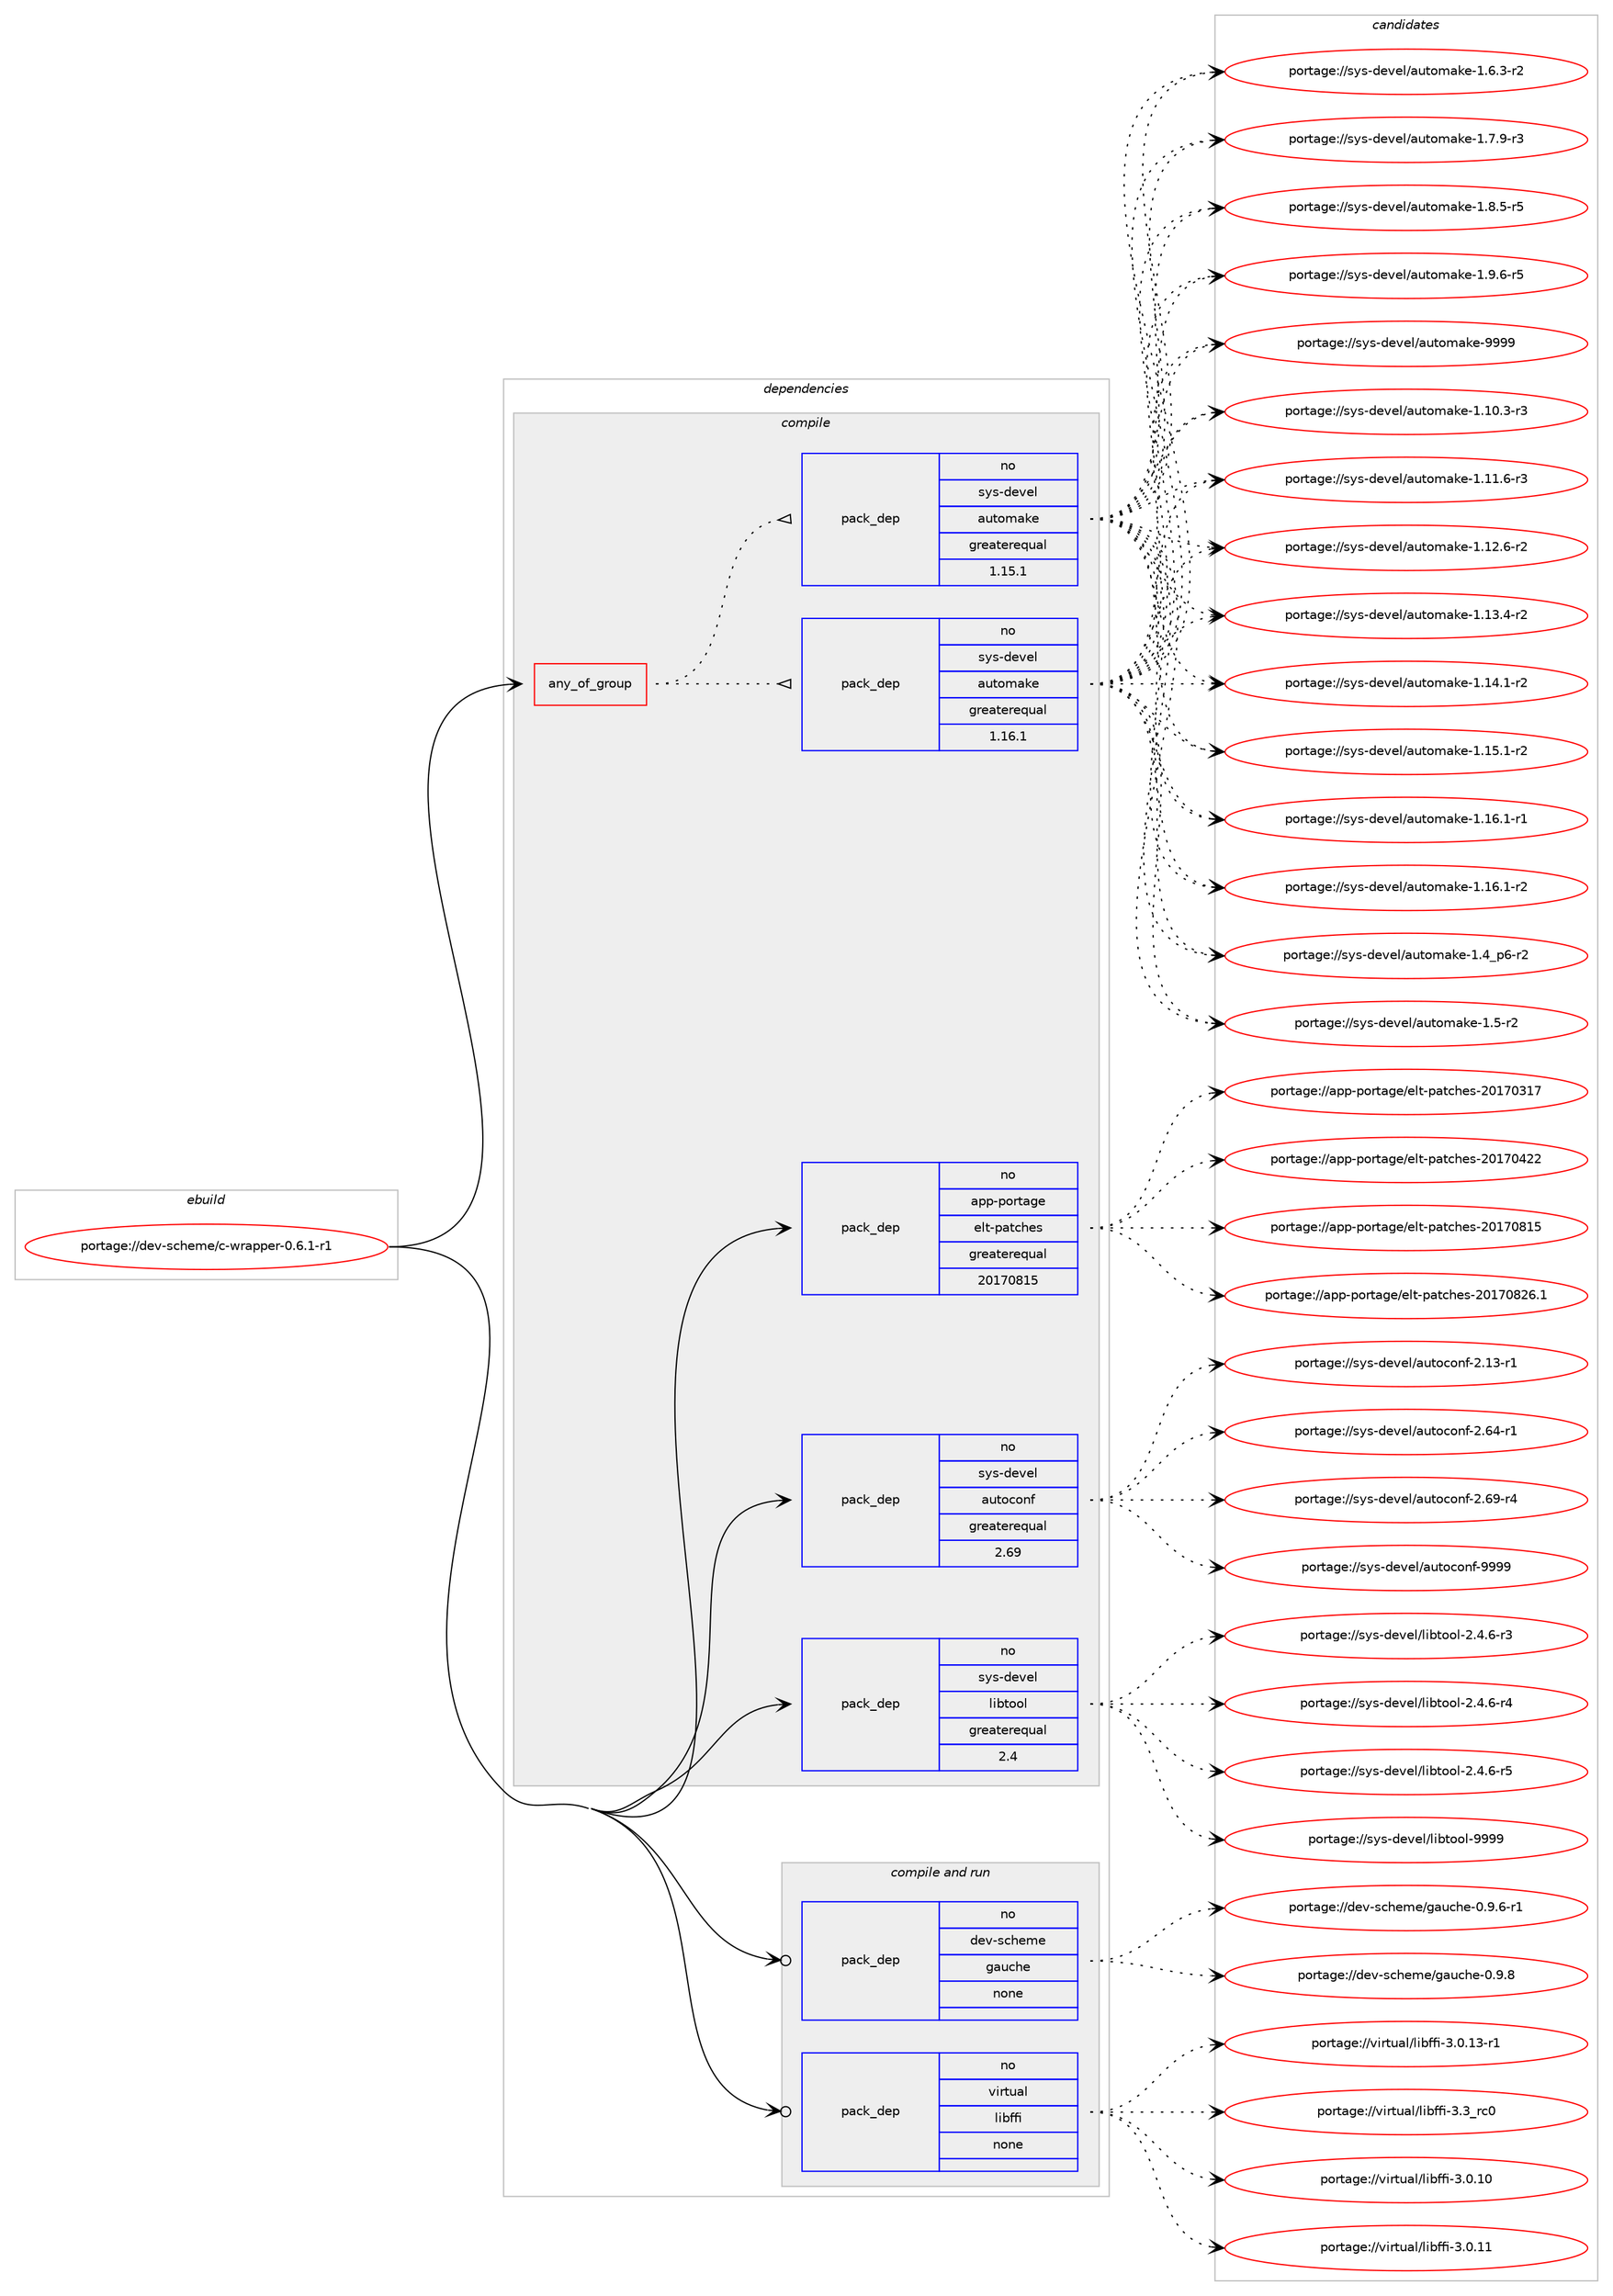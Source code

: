 digraph prolog {

# *************
# Graph options
# *************

newrank=true;
concentrate=true;
compound=true;
graph [rankdir=LR,fontname=Helvetica,fontsize=10,ranksep=1.5];#, ranksep=2.5, nodesep=0.2];
edge  [arrowhead=vee];
node  [fontname=Helvetica,fontsize=10];

# **********
# The ebuild
# **********

subgraph cluster_leftcol {
color=gray;
rank=same;
label=<<i>ebuild</i>>;
id [label="portage://dev-scheme/c-wrapper-0.6.1-r1", color=red, width=4, href="../dev-scheme/c-wrapper-0.6.1-r1.svg"];
}

# ****************
# The dependencies
# ****************

subgraph cluster_midcol {
color=gray;
label=<<i>dependencies</i>>;
subgraph cluster_compile {
fillcolor="#eeeeee";
style=filled;
label=<<i>compile</i>>;
subgraph any3491 {
dependency256874 [label=<<TABLE BORDER="0" CELLBORDER="1" CELLSPACING="0" CELLPADDING="4"><TR><TD CELLPADDING="10">any_of_group</TD></TR></TABLE>>, shape=none, color=red];subgraph pack183200 {
dependency256875 [label=<<TABLE BORDER="0" CELLBORDER="1" CELLSPACING="0" CELLPADDING="4" WIDTH="220"><TR><TD ROWSPAN="6" CELLPADDING="30">pack_dep</TD></TR><TR><TD WIDTH="110">no</TD></TR><TR><TD>sys-devel</TD></TR><TR><TD>automake</TD></TR><TR><TD>greaterequal</TD></TR><TR><TD>1.16.1</TD></TR></TABLE>>, shape=none, color=blue];
}
dependency256874:e -> dependency256875:w [weight=20,style="dotted",arrowhead="oinv"];
subgraph pack183201 {
dependency256876 [label=<<TABLE BORDER="0" CELLBORDER="1" CELLSPACING="0" CELLPADDING="4" WIDTH="220"><TR><TD ROWSPAN="6" CELLPADDING="30">pack_dep</TD></TR><TR><TD WIDTH="110">no</TD></TR><TR><TD>sys-devel</TD></TR><TR><TD>automake</TD></TR><TR><TD>greaterequal</TD></TR><TR><TD>1.15.1</TD></TR></TABLE>>, shape=none, color=blue];
}
dependency256874:e -> dependency256876:w [weight=20,style="dotted",arrowhead="oinv"];
}
id:e -> dependency256874:w [weight=20,style="solid",arrowhead="vee"];
subgraph pack183202 {
dependency256877 [label=<<TABLE BORDER="0" CELLBORDER="1" CELLSPACING="0" CELLPADDING="4" WIDTH="220"><TR><TD ROWSPAN="6" CELLPADDING="30">pack_dep</TD></TR><TR><TD WIDTH="110">no</TD></TR><TR><TD>app-portage</TD></TR><TR><TD>elt-patches</TD></TR><TR><TD>greaterequal</TD></TR><TR><TD>20170815</TD></TR></TABLE>>, shape=none, color=blue];
}
id:e -> dependency256877:w [weight=20,style="solid",arrowhead="vee"];
subgraph pack183203 {
dependency256878 [label=<<TABLE BORDER="0" CELLBORDER="1" CELLSPACING="0" CELLPADDING="4" WIDTH="220"><TR><TD ROWSPAN="6" CELLPADDING="30">pack_dep</TD></TR><TR><TD WIDTH="110">no</TD></TR><TR><TD>sys-devel</TD></TR><TR><TD>autoconf</TD></TR><TR><TD>greaterequal</TD></TR><TR><TD>2.69</TD></TR></TABLE>>, shape=none, color=blue];
}
id:e -> dependency256878:w [weight=20,style="solid",arrowhead="vee"];
subgraph pack183204 {
dependency256879 [label=<<TABLE BORDER="0" CELLBORDER="1" CELLSPACING="0" CELLPADDING="4" WIDTH="220"><TR><TD ROWSPAN="6" CELLPADDING="30">pack_dep</TD></TR><TR><TD WIDTH="110">no</TD></TR><TR><TD>sys-devel</TD></TR><TR><TD>libtool</TD></TR><TR><TD>greaterequal</TD></TR><TR><TD>2.4</TD></TR></TABLE>>, shape=none, color=blue];
}
id:e -> dependency256879:w [weight=20,style="solid",arrowhead="vee"];
}
subgraph cluster_compileandrun {
fillcolor="#eeeeee";
style=filled;
label=<<i>compile and run</i>>;
subgraph pack183205 {
dependency256880 [label=<<TABLE BORDER="0" CELLBORDER="1" CELLSPACING="0" CELLPADDING="4" WIDTH="220"><TR><TD ROWSPAN="6" CELLPADDING="30">pack_dep</TD></TR><TR><TD WIDTH="110">no</TD></TR><TR><TD>dev-scheme</TD></TR><TR><TD>gauche</TD></TR><TR><TD>none</TD></TR><TR><TD></TD></TR></TABLE>>, shape=none, color=blue];
}
id:e -> dependency256880:w [weight=20,style="solid",arrowhead="odotvee"];
subgraph pack183206 {
dependency256881 [label=<<TABLE BORDER="0" CELLBORDER="1" CELLSPACING="0" CELLPADDING="4" WIDTH="220"><TR><TD ROWSPAN="6" CELLPADDING="30">pack_dep</TD></TR><TR><TD WIDTH="110">no</TD></TR><TR><TD>virtual</TD></TR><TR><TD>libffi</TD></TR><TR><TD>none</TD></TR><TR><TD></TD></TR></TABLE>>, shape=none, color=blue];
}
id:e -> dependency256881:w [weight=20,style="solid",arrowhead="odotvee"];
}
subgraph cluster_run {
fillcolor="#eeeeee";
style=filled;
label=<<i>run</i>>;
}
}

# **************
# The candidates
# **************

subgraph cluster_choices {
rank=same;
color=gray;
label=<<i>candidates</i>>;

subgraph choice183200 {
color=black;
nodesep=1;
choiceportage11512111545100101118101108479711711611110997107101454946494846514511451 [label="portage://sys-devel/automake-1.10.3-r3", color=red, width=4,href="../sys-devel/automake-1.10.3-r3.svg"];
choiceportage11512111545100101118101108479711711611110997107101454946494946544511451 [label="portage://sys-devel/automake-1.11.6-r3", color=red, width=4,href="../sys-devel/automake-1.11.6-r3.svg"];
choiceportage11512111545100101118101108479711711611110997107101454946495046544511450 [label="portage://sys-devel/automake-1.12.6-r2", color=red, width=4,href="../sys-devel/automake-1.12.6-r2.svg"];
choiceportage11512111545100101118101108479711711611110997107101454946495146524511450 [label="portage://sys-devel/automake-1.13.4-r2", color=red, width=4,href="../sys-devel/automake-1.13.4-r2.svg"];
choiceportage11512111545100101118101108479711711611110997107101454946495246494511450 [label="portage://sys-devel/automake-1.14.1-r2", color=red, width=4,href="../sys-devel/automake-1.14.1-r2.svg"];
choiceportage11512111545100101118101108479711711611110997107101454946495346494511450 [label="portage://sys-devel/automake-1.15.1-r2", color=red, width=4,href="../sys-devel/automake-1.15.1-r2.svg"];
choiceportage11512111545100101118101108479711711611110997107101454946495446494511449 [label="portage://sys-devel/automake-1.16.1-r1", color=red, width=4,href="../sys-devel/automake-1.16.1-r1.svg"];
choiceportage11512111545100101118101108479711711611110997107101454946495446494511450 [label="portage://sys-devel/automake-1.16.1-r2", color=red, width=4,href="../sys-devel/automake-1.16.1-r2.svg"];
choiceportage115121115451001011181011084797117116111109971071014549465295112544511450 [label="portage://sys-devel/automake-1.4_p6-r2", color=red, width=4,href="../sys-devel/automake-1.4_p6-r2.svg"];
choiceportage11512111545100101118101108479711711611110997107101454946534511450 [label="portage://sys-devel/automake-1.5-r2", color=red, width=4,href="../sys-devel/automake-1.5-r2.svg"];
choiceportage115121115451001011181011084797117116111109971071014549465446514511450 [label="portage://sys-devel/automake-1.6.3-r2", color=red, width=4,href="../sys-devel/automake-1.6.3-r2.svg"];
choiceportage115121115451001011181011084797117116111109971071014549465546574511451 [label="portage://sys-devel/automake-1.7.9-r3", color=red, width=4,href="../sys-devel/automake-1.7.9-r3.svg"];
choiceportage115121115451001011181011084797117116111109971071014549465646534511453 [label="portage://sys-devel/automake-1.8.5-r5", color=red, width=4,href="../sys-devel/automake-1.8.5-r5.svg"];
choiceportage115121115451001011181011084797117116111109971071014549465746544511453 [label="portage://sys-devel/automake-1.9.6-r5", color=red, width=4,href="../sys-devel/automake-1.9.6-r5.svg"];
choiceportage115121115451001011181011084797117116111109971071014557575757 [label="portage://sys-devel/automake-9999", color=red, width=4,href="../sys-devel/automake-9999.svg"];
dependency256875:e -> choiceportage11512111545100101118101108479711711611110997107101454946494846514511451:w [style=dotted,weight="100"];
dependency256875:e -> choiceportage11512111545100101118101108479711711611110997107101454946494946544511451:w [style=dotted,weight="100"];
dependency256875:e -> choiceportage11512111545100101118101108479711711611110997107101454946495046544511450:w [style=dotted,weight="100"];
dependency256875:e -> choiceportage11512111545100101118101108479711711611110997107101454946495146524511450:w [style=dotted,weight="100"];
dependency256875:e -> choiceportage11512111545100101118101108479711711611110997107101454946495246494511450:w [style=dotted,weight="100"];
dependency256875:e -> choiceportage11512111545100101118101108479711711611110997107101454946495346494511450:w [style=dotted,weight="100"];
dependency256875:e -> choiceportage11512111545100101118101108479711711611110997107101454946495446494511449:w [style=dotted,weight="100"];
dependency256875:e -> choiceportage11512111545100101118101108479711711611110997107101454946495446494511450:w [style=dotted,weight="100"];
dependency256875:e -> choiceportage115121115451001011181011084797117116111109971071014549465295112544511450:w [style=dotted,weight="100"];
dependency256875:e -> choiceportage11512111545100101118101108479711711611110997107101454946534511450:w [style=dotted,weight="100"];
dependency256875:e -> choiceportage115121115451001011181011084797117116111109971071014549465446514511450:w [style=dotted,weight="100"];
dependency256875:e -> choiceportage115121115451001011181011084797117116111109971071014549465546574511451:w [style=dotted,weight="100"];
dependency256875:e -> choiceportage115121115451001011181011084797117116111109971071014549465646534511453:w [style=dotted,weight="100"];
dependency256875:e -> choiceportage115121115451001011181011084797117116111109971071014549465746544511453:w [style=dotted,weight="100"];
dependency256875:e -> choiceportage115121115451001011181011084797117116111109971071014557575757:w [style=dotted,weight="100"];
}
subgraph choice183201 {
color=black;
nodesep=1;
choiceportage11512111545100101118101108479711711611110997107101454946494846514511451 [label="portage://sys-devel/automake-1.10.3-r3", color=red, width=4,href="../sys-devel/automake-1.10.3-r3.svg"];
choiceportage11512111545100101118101108479711711611110997107101454946494946544511451 [label="portage://sys-devel/automake-1.11.6-r3", color=red, width=4,href="../sys-devel/automake-1.11.6-r3.svg"];
choiceportage11512111545100101118101108479711711611110997107101454946495046544511450 [label="portage://sys-devel/automake-1.12.6-r2", color=red, width=4,href="../sys-devel/automake-1.12.6-r2.svg"];
choiceportage11512111545100101118101108479711711611110997107101454946495146524511450 [label="portage://sys-devel/automake-1.13.4-r2", color=red, width=4,href="../sys-devel/automake-1.13.4-r2.svg"];
choiceportage11512111545100101118101108479711711611110997107101454946495246494511450 [label="portage://sys-devel/automake-1.14.1-r2", color=red, width=4,href="../sys-devel/automake-1.14.1-r2.svg"];
choiceportage11512111545100101118101108479711711611110997107101454946495346494511450 [label="portage://sys-devel/automake-1.15.1-r2", color=red, width=4,href="../sys-devel/automake-1.15.1-r2.svg"];
choiceportage11512111545100101118101108479711711611110997107101454946495446494511449 [label="portage://sys-devel/automake-1.16.1-r1", color=red, width=4,href="../sys-devel/automake-1.16.1-r1.svg"];
choiceportage11512111545100101118101108479711711611110997107101454946495446494511450 [label="portage://sys-devel/automake-1.16.1-r2", color=red, width=4,href="../sys-devel/automake-1.16.1-r2.svg"];
choiceportage115121115451001011181011084797117116111109971071014549465295112544511450 [label="portage://sys-devel/automake-1.4_p6-r2", color=red, width=4,href="../sys-devel/automake-1.4_p6-r2.svg"];
choiceportage11512111545100101118101108479711711611110997107101454946534511450 [label="portage://sys-devel/automake-1.5-r2", color=red, width=4,href="../sys-devel/automake-1.5-r2.svg"];
choiceportage115121115451001011181011084797117116111109971071014549465446514511450 [label="portage://sys-devel/automake-1.6.3-r2", color=red, width=4,href="../sys-devel/automake-1.6.3-r2.svg"];
choiceportage115121115451001011181011084797117116111109971071014549465546574511451 [label="portage://sys-devel/automake-1.7.9-r3", color=red, width=4,href="../sys-devel/automake-1.7.9-r3.svg"];
choiceportage115121115451001011181011084797117116111109971071014549465646534511453 [label="portage://sys-devel/automake-1.8.5-r5", color=red, width=4,href="../sys-devel/automake-1.8.5-r5.svg"];
choiceportage115121115451001011181011084797117116111109971071014549465746544511453 [label="portage://sys-devel/automake-1.9.6-r5", color=red, width=4,href="../sys-devel/automake-1.9.6-r5.svg"];
choiceportage115121115451001011181011084797117116111109971071014557575757 [label="portage://sys-devel/automake-9999", color=red, width=4,href="../sys-devel/automake-9999.svg"];
dependency256876:e -> choiceportage11512111545100101118101108479711711611110997107101454946494846514511451:w [style=dotted,weight="100"];
dependency256876:e -> choiceportage11512111545100101118101108479711711611110997107101454946494946544511451:w [style=dotted,weight="100"];
dependency256876:e -> choiceportage11512111545100101118101108479711711611110997107101454946495046544511450:w [style=dotted,weight="100"];
dependency256876:e -> choiceportage11512111545100101118101108479711711611110997107101454946495146524511450:w [style=dotted,weight="100"];
dependency256876:e -> choiceportage11512111545100101118101108479711711611110997107101454946495246494511450:w [style=dotted,weight="100"];
dependency256876:e -> choiceportage11512111545100101118101108479711711611110997107101454946495346494511450:w [style=dotted,weight="100"];
dependency256876:e -> choiceportage11512111545100101118101108479711711611110997107101454946495446494511449:w [style=dotted,weight="100"];
dependency256876:e -> choiceportage11512111545100101118101108479711711611110997107101454946495446494511450:w [style=dotted,weight="100"];
dependency256876:e -> choiceportage115121115451001011181011084797117116111109971071014549465295112544511450:w [style=dotted,weight="100"];
dependency256876:e -> choiceportage11512111545100101118101108479711711611110997107101454946534511450:w [style=dotted,weight="100"];
dependency256876:e -> choiceportage115121115451001011181011084797117116111109971071014549465446514511450:w [style=dotted,weight="100"];
dependency256876:e -> choiceportage115121115451001011181011084797117116111109971071014549465546574511451:w [style=dotted,weight="100"];
dependency256876:e -> choiceportage115121115451001011181011084797117116111109971071014549465646534511453:w [style=dotted,weight="100"];
dependency256876:e -> choiceportage115121115451001011181011084797117116111109971071014549465746544511453:w [style=dotted,weight="100"];
dependency256876:e -> choiceportage115121115451001011181011084797117116111109971071014557575757:w [style=dotted,weight="100"];
}
subgraph choice183202 {
color=black;
nodesep=1;
choiceportage97112112451121111141169710310147101108116451129711699104101115455048495548514955 [label="portage://app-portage/elt-patches-20170317", color=red, width=4,href="../app-portage/elt-patches-20170317.svg"];
choiceportage97112112451121111141169710310147101108116451129711699104101115455048495548525050 [label="portage://app-portage/elt-patches-20170422", color=red, width=4,href="../app-portage/elt-patches-20170422.svg"];
choiceportage97112112451121111141169710310147101108116451129711699104101115455048495548564953 [label="portage://app-portage/elt-patches-20170815", color=red, width=4,href="../app-portage/elt-patches-20170815.svg"];
choiceportage971121124511211111411697103101471011081164511297116991041011154550484955485650544649 [label="portage://app-portage/elt-patches-20170826.1", color=red, width=4,href="../app-portage/elt-patches-20170826.1.svg"];
dependency256877:e -> choiceportage97112112451121111141169710310147101108116451129711699104101115455048495548514955:w [style=dotted,weight="100"];
dependency256877:e -> choiceportage97112112451121111141169710310147101108116451129711699104101115455048495548525050:w [style=dotted,weight="100"];
dependency256877:e -> choiceportage97112112451121111141169710310147101108116451129711699104101115455048495548564953:w [style=dotted,weight="100"];
dependency256877:e -> choiceportage971121124511211111411697103101471011081164511297116991041011154550484955485650544649:w [style=dotted,weight="100"];
}
subgraph choice183203 {
color=black;
nodesep=1;
choiceportage1151211154510010111810110847971171161119911111010245504649514511449 [label="portage://sys-devel/autoconf-2.13-r1", color=red, width=4,href="../sys-devel/autoconf-2.13-r1.svg"];
choiceportage1151211154510010111810110847971171161119911111010245504654524511449 [label="portage://sys-devel/autoconf-2.64-r1", color=red, width=4,href="../sys-devel/autoconf-2.64-r1.svg"];
choiceportage1151211154510010111810110847971171161119911111010245504654574511452 [label="portage://sys-devel/autoconf-2.69-r4", color=red, width=4,href="../sys-devel/autoconf-2.69-r4.svg"];
choiceportage115121115451001011181011084797117116111991111101024557575757 [label="portage://sys-devel/autoconf-9999", color=red, width=4,href="../sys-devel/autoconf-9999.svg"];
dependency256878:e -> choiceportage1151211154510010111810110847971171161119911111010245504649514511449:w [style=dotted,weight="100"];
dependency256878:e -> choiceportage1151211154510010111810110847971171161119911111010245504654524511449:w [style=dotted,weight="100"];
dependency256878:e -> choiceportage1151211154510010111810110847971171161119911111010245504654574511452:w [style=dotted,weight="100"];
dependency256878:e -> choiceportage115121115451001011181011084797117116111991111101024557575757:w [style=dotted,weight="100"];
}
subgraph choice183204 {
color=black;
nodesep=1;
choiceportage1151211154510010111810110847108105981161111111084550465246544511451 [label="portage://sys-devel/libtool-2.4.6-r3", color=red, width=4,href="../sys-devel/libtool-2.4.6-r3.svg"];
choiceportage1151211154510010111810110847108105981161111111084550465246544511452 [label="portage://sys-devel/libtool-2.4.6-r4", color=red, width=4,href="../sys-devel/libtool-2.4.6-r4.svg"];
choiceportage1151211154510010111810110847108105981161111111084550465246544511453 [label="portage://sys-devel/libtool-2.4.6-r5", color=red, width=4,href="../sys-devel/libtool-2.4.6-r5.svg"];
choiceportage1151211154510010111810110847108105981161111111084557575757 [label="portage://sys-devel/libtool-9999", color=red, width=4,href="../sys-devel/libtool-9999.svg"];
dependency256879:e -> choiceportage1151211154510010111810110847108105981161111111084550465246544511451:w [style=dotted,weight="100"];
dependency256879:e -> choiceportage1151211154510010111810110847108105981161111111084550465246544511452:w [style=dotted,weight="100"];
dependency256879:e -> choiceportage1151211154510010111810110847108105981161111111084550465246544511453:w [style=dotted,weight="100"];
dependency256879:e -> choiceportage1151211154510010111810110847108105981161111111084557575757:w [style=dotted,weight="100"];
}
subgraph choice183205 {
color=black;
nodesep=1;
choiceportage10010111845115991041011091014710397117991041014548465746544511449 [label="portage://dev-scheme/gauche-0.9.6-r1", color=red, width=4,href="../dev-scheme/gauche-0.9.6-r1.svg"];
choiceportage1001011184511599104101109101471039711799104101454846574656 [label="portage://dev-scheme/gauche-0.9.8", color=red, width=4,href="../dev-scheme/gauche-0.9.8.svg"];
dependency256880:e -> choiceportage10010111845115991041011091014710397117991041014548465746544511449:w [style=dotted,weight="100"];
dependency256880:e -> choiceportage1001011184511599104101109101471039711799104101454846574656:w [style=dotted,weight="100"];
}
subgraph choice183206 {
color=black;
nodesep=1;
choiceportage11810511411611797108471081059810210210545514648464948 [label="portage://virtual/libffi-3.0.10", color=red, width=4,href="../virtual/libffi-3.0.10.svg"];
choiceportage11810511411611797108471081059810210210545514648464949 [label="portage://virtual/libffi-3.0.11", color=red, width=4,href="../virtual/libffi-3.0.11.svg"];
choiceportage118105114116117971084710810598102102105455146484649514511449 [label="portage://virtual/libffi-3.0.13-r1", color=red, width=4,href="../virtual/libffi-3.0.13-r1.svg"];
choiceportage11810511411611797108471081059810210210545514651951149948 [label="portage://virtual/libffi-3.3_rc0", color=red, width=4,href="../virtual/libffi-3.3_rc0.svg"];
dependency256881:e -> choiceportage11810511411611797108471081059810210210545514648464948:w [style=dotted,weight="100"];
dependency256881:e -> choiceportage11810511411611797108471081059810210210545514648464949:w [style=dotted,weight="100"];
dependency256881:e -> choiceportage118105114116117971084710810598102102105455146484649514511449:w [style=dotted,weight="100"];
dependency256881:e -> choiceportage11810511411611797108471081059810210210545514651951149948:w [style=dotted,weight="100"];
}
}

}
